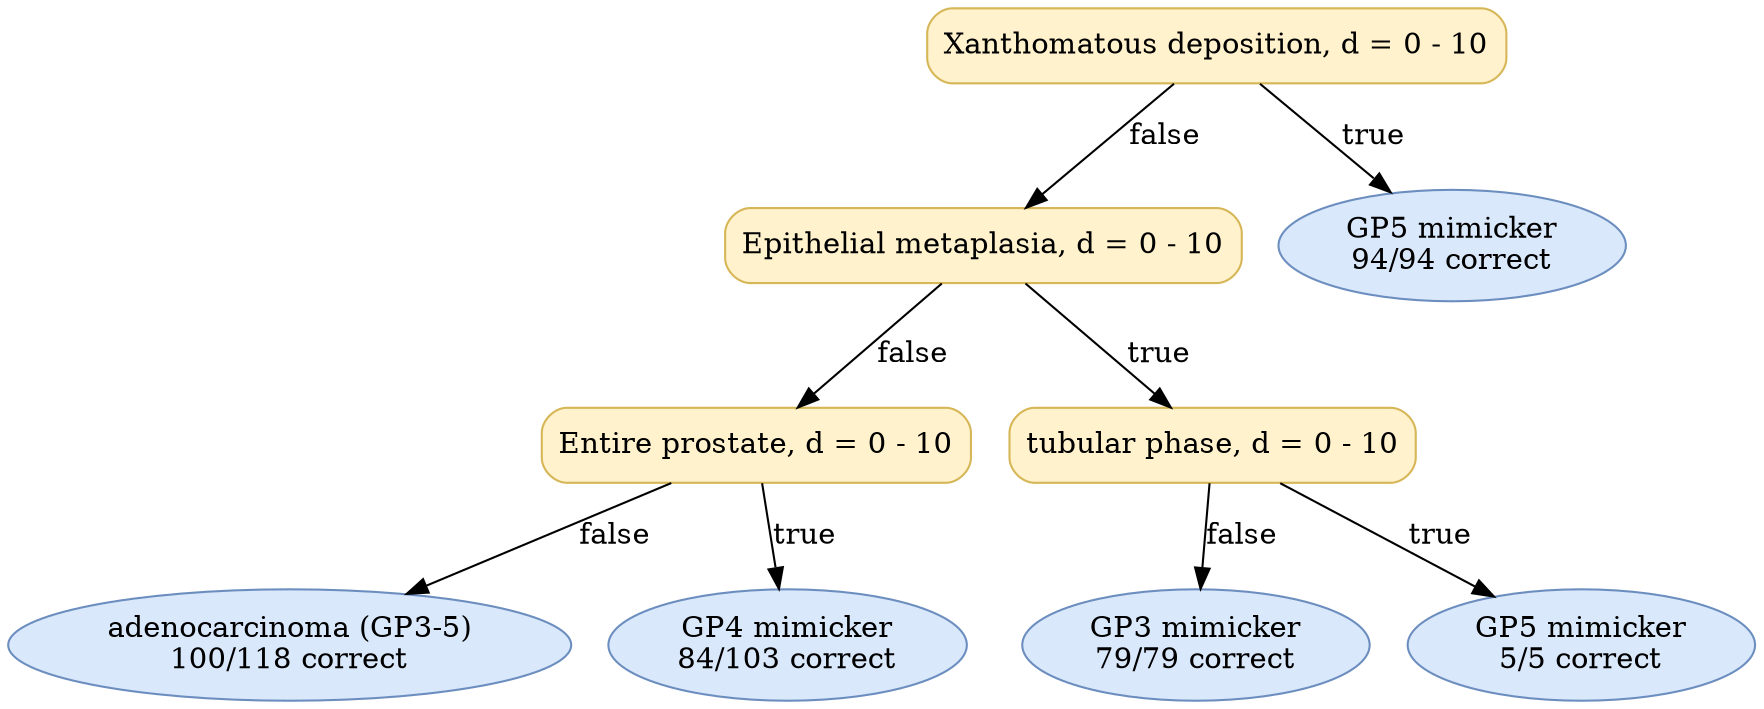 digraph "DT" {
fontname="Times-Roman";
label="";
node [fontname="Times-Roman"];
Node1 [color="#D6B656", fillcolor="#FFF2CC", label="Xanthomatous deposition, d = 0 - 10", shape="box", style="rounded,filled"];
Node2 [color="#D6B656", fillcolor="#FFF2CC", label="Epithelial metaplasia, d = 0 - 10", shape="box", style="rounded,filled"];
Node3 [color="#D6B656", fillcolor="#FFF2CC", label="Entire prostate, d = 0 - 10", shape="box", style="rounded,filled"];
Node4 [color="#6C8EBF", fillcolor="#DAE8FC", label=<adenocarcinoma (GP3-5)<br/>100/118 correct>, shape="ellipse", style="rounded,filled"];
Node5 [color="#6C8EBF", fillcolor="#DAE8FC", label=<GP4 mimicker<br/>84/103 correct>, shape="ellipse", style="rounded,filled"];
Node6 [color="#D6B656", fillcolor="#FFF2CC", label="tubular phase, d = 0 - 10", shape="box", style="rounded,filled"];
Node7 [color="#6C8EBF", fillcolor="#DAE8FC", label=<GP3 mimicker<br/>79/79 correct>, shape="ellipse", style="rounded,filled"];
Node8 [color="#6C8EBF", fillcolor="#DAE8FC", label=<GP5 mimicker<br/>5/5 correct>, shape="ellipse", style="rounded,filled"];
Node9 [color="#6C8EBF", fillcolor="#DAE8FC", label=<GP5 mimicker<br/>94/94 correct>, shape="ellipse", style="rounded,filled"];
Node1 -> Node2  [key=0, label="false"];
Node1 -> Node9  [key=0, label="true"];
Node2 -> Node3  [key=0, label="false"];
Node2 -> Node6  [key=0, label="true"];
Node3 -> Node4  [key=0, label="false"];
Node3 -> Node5  [key=0, label="true"];
Node6 -> Node7  [key=0, label="false"];
Node6 -> Node8  [key=0, label="true"];
}

